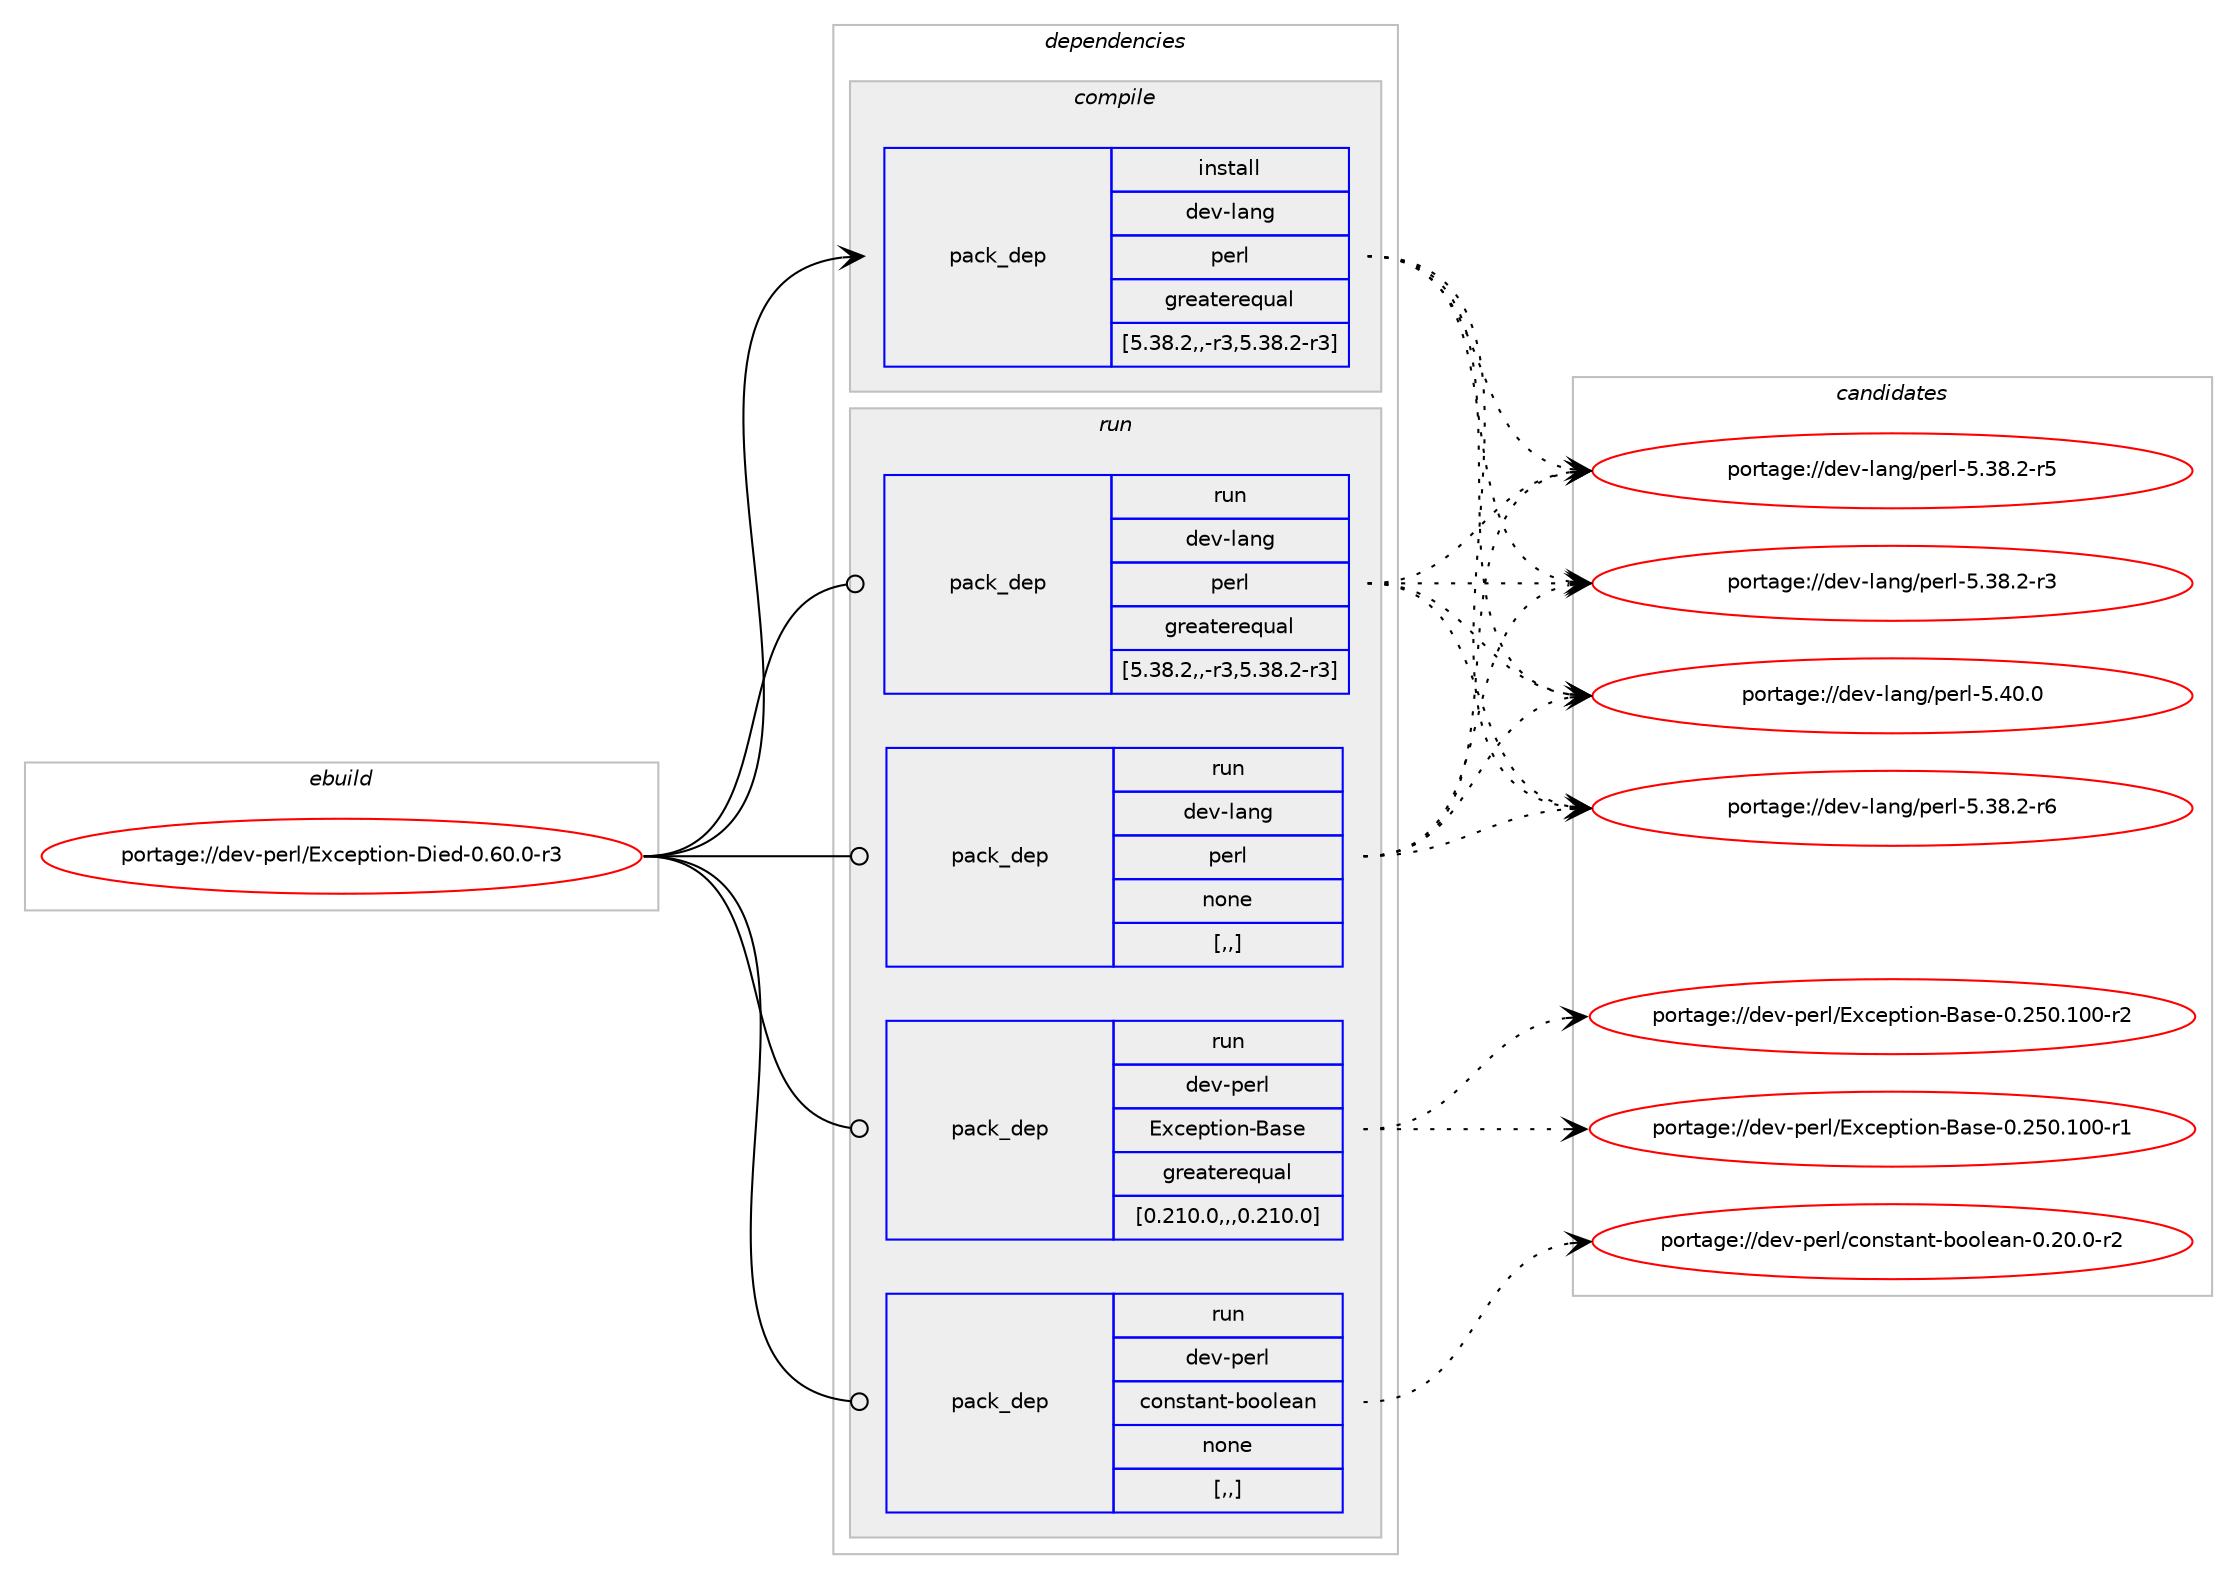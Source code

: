 digraph prolog {

# *************
# Graph options
# *************

newrank=true;
concentrate=true;
compound=true;
graph [rankdir=LR,fontname=Helvetica,fontsize=10,ranksep=1.5];#, ranksep=2.5, nodesep=0.2];
edge  [arrowhead=vee];
node  [fontname=Helvetica,fontsize=10];

# **********
# The ebuild
# **********

subgraph cluster_leftcol {
color=gray;
label=<<i>ebuild</i>>;
id [label="portage://dev-perl/Exception-Died-0.60.0-r3", color=red, width=4, href="../dev-perl/Exception-Died-0.60.0-r3.svg"];
}

# ****************
# The dependencies
# ****************

subgraph cluster_midcol {
color=gray;
label=<<i>dependencies</i>>;
subgraph cluster_compile {
fillcolor="#eeeeee";
style=filled;
label=<<i>compile</i>>;
subgraph pack99094 {
dependency130180 [label=<<TABLE BORDER="0" CELLBORDER="1" CELLSPACING="0" CELLPADDING="4" WIDTH="220"><TR><TD ROWSPAN="6" CELLPADDING="30">pack_dep</TD></TR><TR><TD WIDTH="110">install</TD></TR><TR><TD>dev-lang</TD></TR><TR><TD>perl</TD></TR><TR><TD>greaterequal</TD></TR><TR><TD>[5.38.2,,-r3,5.38.2-r3]</TD></TR></TABLE>>, shape=none, color=blue];
}
id:e -> dependency130180:w [weight=20,style="solid",arrowhead="vee"];
}
subgraph cluster_compileandrun {
fillcolor="#eeeeee";
style=filled;
label=<<i>compile and run</i>>;
}
subgraph cluster_run {
fillcolor="#eeeeee";
style=filled;
label=<<i>run</i>>;
subgraph pack99095 {
dependency130181 [label=<<TABLE BORDER="0" CELLBORDER="1" CELLSPACING="0" CELLPADDING="4" WIDTH="220"><TR><TD ROWSPAN="6" CELLPADDING="30">pack_dep</TD></TR><TR><TD WIDTH="110">run</TD></TR><TR><TD>dev-lang</TD></TR><TR><TD>perl</TD></TR><TR><TD>greaterequal</TD></TR><TR><TD>[5.38.2,,-r3,5.38.2-r3]</TD></TR></TABLE>>, shape=none, color=blue];
}
id:e -> dependency130181:w [weight=20,style="solid",arrowhead="odot"];
subgraph pack99096 {
dependency130182 [label=<<TABLE BORDER="0" CELLBORDER="1" CELLSPACING="0" CELLPADDING="4" WIDTH="220"><TR><TD ROWSPAN="6" CELLPADDING="30">pack_dep</TD></TR><TR><TD WIDTH="110">run</TD></TR><TR><TD>dev-lang</TD></TR><TR><TD>perl</TD></TR><TR><TD>none</TD></TR><TR><TD>[,,]</TD></TR></TABLE>>, shape=none, color=blue];
}
id:e -> dependency130182:w [weight=20,style="solid",arrowhead="odot"];
subgraph pack99097 {
dependency130183 [label=<<TABLE BORDER="0" CELLBORDER="1" CELLSPACING="0" CELLPADDING="4" WIDTH="220"><TR><TD ROWSPAN="6" CELLPADDING="30">pack_dep</TD></TR><TR><TD WIDTH="110">run</TD></TR><TR><TD>dev-perl</TD></TR><TR><TD>Exception-Base</TD></TR><TR><TD>greaterequal</TD></TR><TR><TD>[0.210.0,,,0.210.0]</TD></TR></TABLE>>, shape=none, color=blue];
}
id:e -> dependency130183:w [weight=20,style="solid",arrowhead="odot"];
subgraph pack99098 {
dependency130184 [label=<<TABLE BORDER="0" CELLBORDER="1" CELLSPACING="0" CELLPADDING="4" WIDTH="220"><TR><TD ROWSPAN="6" CELLPADDING="30">pack_dep</TD></TR><TR><TD WIDTH="110">run</TD></TR><TR><TD>dev-perl</TD></TR><TR><TD>constant-boolean</TD></TR><TR><TD>none</TD></TR><TR><TD>[,,]</TD></TR></TABLE>>, shape=none, color=blue];
}
id:e -> dependency130184:w [weight=20,style="solid",arrowhead="odot"];
}
}

# **************
# The candidates
# **************

subgraph cluster_choices {
rank=same;
color=gray;
label=<<i>candidates</i>>;

subgraph choice99094 {
color=black;
nodesep=1;
choice10010111845108971101034711210111410845534652484648 [label="portage://dev-lang/perl-5.40.0", color=red, width=4,href="../dev-lang/perl-5.40.0.svg"];
choice100101118451089711010347112101114108455346515646504511454 [label="portage://dev-lang/perl-5.38.2-r6", color=red, width=4,href="../dev-lang/perl-5.38.2-r6.svg"];
choice100101118451089711010347112101114108455346515646504511453 [label="portage://dev-lang/perl-5.38.2-r5", color=red, width=4,href="../dev-lang/perl-5.38.2-r5.svg"];
choice100101118451089711010347112101114108455346515646504511451 [label="portage://dev-lang/perl-5.38.2-r3", color=red, width=4,href="../dev-lang/perl-5.38.2-r3.svg"];
dependency130180:e -> choice10010111845108971101034711210111410845534652484648:w [style=dotted,weight="100"];
dependency130180:e -> choice100101118451089711010347112101114108455346515646504511454:w [style=dotted,weight="100"];
dependency130180:e -> choice100101118451089711010347112101114108455346515646504511453:w [style=dotted,weight="100"];
dependency130180:e -> choice100101118451089711010347112101114108455346515646504511451:w [style=dotted,weight="100"];
}
subgraph choice99095 {
color=black;
nodesep=1;
choice10010111845108971101034711210111410845534652484648 [label="portage://dev-lang/perl-5.40.0", color=red, width=4,href="../dev-lang/perl-5.40.0.svg"];
choice100101118451089711010347112101114108455346515646504511454 [label="portage://dev-lang/perl-5.38.2-r6", color=red, width=4,href="../dev-lang/perl-5.38.2-r6.svg"];
choice100101118451089711010347112101114108455346515646504511453 [label="portage://dev-lang/perl-5.38.2-r5", color=red, width=4,href="../dev-lang/perl-5.38.2-r5.svg"];
choice100101118451089711010347112101114108455346515646504511451 [label="portage://dev-lang/perl-5.38.2-r3", color=red, width=4,href="../dev-lang/perl-5.38.2-r3.svg"];
dependency130181:e -> choice10010111845108971101034711210111410845534652484648:w [style=dotted,weight="100"];
dependency130181:e -> choice100101118451089711010347112101114108455346515646504511454:w [style=dotted,weight="100"];
dependency130181:e -> choice100101118451089711010347112101114108455346515646504511453:w [style=dotted,weight="100"];
dependency130181:e -> choice100101118451089711010347112101114108455346515646504511451:w [style=dotted,weight="100"];
}
subgraph choice99096 {
color=black;
nodesep=1;
choice10010111845108971101034711210111410845534652484648 [label="portage://dev-lang/perl-5.40.0", color=red, width=4,href="../dev-lang/perl-5.40.0.svg"];
choice100101118451089711010347112101114108455346515646504511454 [label="portage://dev-lang/perl-5.38.2-r6", color=red, width=4,href="../dev-lang/perl-5.38.2-r6.svg"];
choice100101118451089711010347112101114108455346515646504511453 [label="portage://dev-lang/perl-5.38.2-r5", color=red, width=4,href="../dev-lang/perl-5.38.2-r5.svg"];
choice100101118451089711010347112101114108455346515646504511451 [label="portage://dev-lang/perl-5.38.2-r3", color=red, width=4,href="../dev-lang/perl-5.38.2-r3.svg"];
dependency130182:e -> choice10010111845108971101034711210111410845534652484648:w [style=dotted,weight="100"];
dependency130182:e -> choice100101118451089711010347112101114108455346515646504511454:w [style=dotted,weight="100"];
dependency130182:e -> choice100101118451089711010347112101114108455346515646504511453:w [style=dotted,weight="100"];
dependency130182:e -> choice100101118451089711010347112101114108455346515646504511451:w [style=dotted,weight="100"];
}
subgraph choice99097 {
color=black;
nodesep=1;
choice10010111845112101114108476912099101112116105111110456697115101454846505348464948484511450 [label="portage://dev-perl/Exception-Base-0.250.100-r2", color=red, width=4,href="../dev-perl/Exception-Base-0.250.100-r2.svg"];
choice10010111845112101114108476912099101112116105111110456697115101454846505348464948484511449 [label="portage://dev-perl/Exception-Base-0.250.100-r1", color=red, width=4,href="../dev-perl/Exception-Base-0.250.100-r1.svg"];
dependency130183:e -> choice10010111845112101114108476912099101112116105111110456697115101454846505348464948484511450:w [style=dotted,weight="100"];
dependency130183:e -> choice10010111845112101114108476912099101112116105111110456697115101454846505348464948484511449:w [style=dotted,weight="100"];
}
subgraph choice99098 {
color=black;
nodesep=1;
choice10010111845112101114108479911111011511697110116459811111110810197110454846504846484511450 [label="portage://dev-perl/constant-boolean-0.20.0-r2", color=red, width=4,href="../dev-perl/constant-boolean-0.20.0-r2.svg"];
dependency130184:e -> choice10010111845112101114108479911111011511697110116459811111110810197110454846504846484511450:w [style=dotted,weight="100"];
}
}

}
